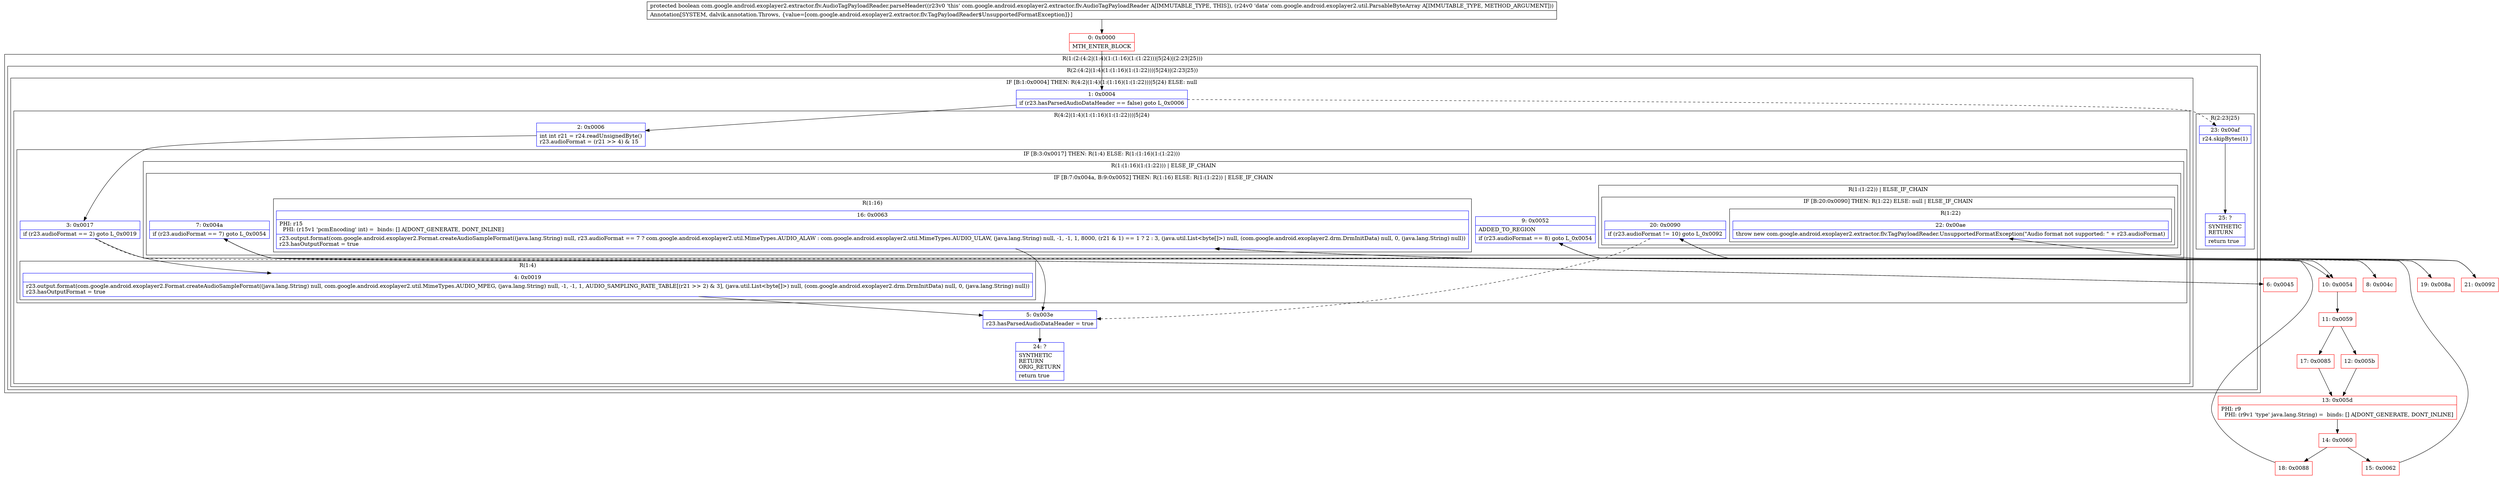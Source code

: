digraph "CFG forcom.google.android.exoplayer2.extractor.flv.AudioTagPayloadReader.parseHeader(Lcom\/google\/android\/exoplayer2\/util\/ParsableByteArray;)Z" {
subgraph cluster_Region_208231461 {
label = "R(1:(2:(4:2|(1:4)(1:(1:16)(1:(1:22)))|5|24)|(2:23|25)))";
node [shape=record,color=blue];
subgraph cluster_Region_749918770 {
label = "R(2:(4:2|(1:4)(1:(1:16)(1:(1:22)))|5|24)|(2:23|25))";
node [shape=record,color=blue];
subgraph cluster_IfRegion_443530012 {
label = "IF [B:1:0x0004] THEN: R(4:2|(1:4)(1:(1:16)(1:(1:22)))|5|24) ELSE: null";
node [shape=record,color=blue];
Node_1 [shape=record,label="{1\:\ 0x0004|if (r23.hasParsedAudioDataHeader == false) goto L_0x0006\l}"];
subgraph cluster_Region_1321857029 {
label = "R(4:2|(1:4)(1:(1:16)(1:(1:22)))|5|24)";
node [shape=record,color=blue];
Node_2 [shape=record,label="{2\:\ 0x0006|int int r21 = r24.readUnsignedByte()\lr23.audioFormat = (r21 \>\> 4) & 15\l}"];
subgraph cluster_IfRegion_1344671285 {
label = "IF [B:3:0x0017] THEN: R(1:4) ELSE: R(1:(1:16)(1:(1:22)))";
node [shape=record,color=blue];
Node_3 [shape=record,label="{3\:\ 0x0017|if (r23.audioFormat == 2) goto L_0x0019\l}"];
subgraph cluster_Region_266018259 {
label = "R(1:4)";
node [shape=record,color=blue];
Node_4 [shape=record,label="{4\:\ 0x0019|r23.output.format(com.google.android.exoplayer2.Format.createAudioSampleFormat((java.lang.String) null, com.google.android.exoplayer2.util.MimeTypes.AUDIO_MPEG, (java.lang.String) null, \-1, \-1, 1, AUDIO_SAMPLING_RATE_TABLE[(r21 \>\> 2) & 3], (java.util.List\<byte[]\>) null, (com.google.android.exoplayer2.drm.DrmInitData) null, 0, (java.lang.String) null))\lr23.hasOutputFormat = true\l}"];
}
subgraph cluster_Region_375973984 {
label = "R(1:(1:16)(1:(1:22))) | ELSE_IF_CHAIN\l";
node [shape=record,color=blue];
subgraph cluster_IfRegion_749847509 {
label = "IF [B:7:0x004a, B:9:0x0052] THEN: R(1:16) ELSE: R(1:(1:22)) | ELSE_IF_CHAIN\l";
node [shape=record,color=blue];
Node_7 [shape=record,label="{7\:\ 0x004a|if (r23.audioFormat == 7) goto L_0x0054\l}"];
Node_9 [shape=record,label="{9\:\ 0x0052|ADDED_TO_REGION\l|if (r23.audioFormat == 8) goto L_0x0054\l}"];
subgraph cluster_Region_930909801 {
label = "R(1:16)";
node [shape=record,color=blue];
Node_16 [shape=record,label="{16\:\ 0x0063|PHI: r15 \l  PHI: (r15v1 'pcmEncoding' int) =  binds: [] A[DONT_GENERATE, DONT_INLINE]\l|r23.output.format(com.google.android.exoplayer2.Format.createAudioSampleFormat((java.lang.String) null, r23.audioFormat == 7 ? com.google.android.exoplayer2.util.MimeTypes.AUDIO_ALAW : com.google.android.exoplayer2.util.MimeTypes.AUDIO_ULAW, (java.lang.String) null, \-1, \-1, 1, 8000, (r21 & 1) == 1 ? 2 : 3, (java.util.List\<byte[]\>) null, (com.google.android.exoplayer2.drm.DrmInitData) null, 0, (java.lang.String) null))\lr23.hasOutputFormat = true\l}"];
}
subgraph cluster_Region_1273051652 {
label = "R(1:(1:22)) | ELSE_IF_CHAIN\l";
node [shape=record,color=blue];
subgraph cluster_IfRegion_727106283 {
label = "IF [B:20:0x0090] THEN: R(1:22) ELSE: null | ELSE_IF_CHAIN\l";
node [shape=record,color=blue];
Node_20 [shape=record,label="{20\:\ 0x0090|if (r23.audioFormat != 10) goto L_0x0092\l}"];
subgraph cluster_Region_2049709065 {
label = "R(1:22)";
node [shape=record,color=blue];
Node_22 [shape=record,label="{22\:\ 0x00ae|throw new com.google.android.exoplayer2.extractor.flv.TagPayloadReader.UnsupportedFormatException(\"Audio format not supported: \" + r23.audioFormat)\l}"];
}
}
}
}
}
}
Node_5 [shape=record,label="{5\:\ 0x003e|r23.hasParsedAudioDataHeader = true\l}"];
Node_24 [shape=record,label="{24\:\ ?|SYNTHETIC\lRETURN\lORIG_RETURN\l|return true\l}"];
}
}
subgraph cluster_Region_1486999538 {
label = "R(2:23|25)";
node [shape=record,color=blue];
Node_23 [shape=record,label="{23\:\ 0x00af|r24.skipBytes(1)\l}"];
Node_25 [shape=record,label="{25\:\ ?|SYNTHETIC\lRETURN\l|return true\l}"];
}
}
}
Node_0 [shape=record,color=red,label="{0\:\ 0x0000|MTH_ENTER_BLOCK\l}"];
Node_6 [shape=record,color=red,label="{6\:\ 0x0045}"];
Node_8 [shape=record,color=red,label="{8\:\ 0x004c}"];
Node_10 [shape=record,color=red,label="{10\:\ 0x0054}"];
Node_11 [shape=record,color=red,label="{11\:\ 0x0059}"];
Node_12 [shape=record,color=red,label="{12\:\ 0x005b}"];
Node_13 [shape=record,color=red,label="{13\:\ 0x005d|PHI: r9 \l  PHI: (r9v1 'type' java.lang.String) =  binds: [] A[DONT_GENERATE, DONT_INLINE]\l}"];
Node_14 [shape=record,color=red,label="{14\:\ 0x0060}"];
Node_15 [shape=record,color=red,label="{15\:\ 0x0062}"];
Node_17 [shape=record,color=red,label="{17\:\ 0x0085}"];
Node_18 [shape=record,color=red,label="{18\:\ 0x0088}"];
Node_19 [shape=record,color=red,label="{19\:\ 0x008a}"];
Node_21 [shape=record,color=red,label="{21\:\ 0x0092}"];
MethodNode[shape=record,label="{protected boolean com.google.android.exoplayer2.extractor.flv.AudioTagPayloadReader.parseHeader((r23v0 'this' com.google.android.exoplayer2.extractor.flv.AudioTagPayloadReader A[IMMUTABLE_TYPE, THIS]), (r24v0 'data' com.google.android.exoplayer2.util.ParsableByteArray A[IMMUTABLE_TYPE, METHOD_ARGUMENT]))  | Annotation[SYSTEM, dalvik.annotation.Throws, \{value=[com.google.android.exoplayer2.extractor.flv.TagPayloadReader$UnsupportedFormatException]\}]\l}"];
MethodNode -> Node_0;
Node_1 -> Node_2;
Node_1 -> Node_23[style=dashed];
Node_2 -> Node_3;
Node_3 -> Node_4;
Node_3 -> Node_6[style=dashed];
Node_4 -> Node_5;
Node_7 -> Node_8[style=dashed];
Node_7 -> Node_10;
Node_9 -> Node_10;
Node_9 -> Node_19[style=dashed];
Node_16 -> Node_5;
Node_20 -> Node_5[style=dashed];
Node_20 -> Node_21;
Node_5 -> Node_24;
Node_23 -> Node_25;
Node_0 -> Node_1;
Node_6 -> Node_7;
Node_8 -> Node_9;
Node_10 -> Node_11;
Node_11 -> Node_12;
Node_11 -> Node_17;
Node_12 -> Node_13;
Node_13 -> Node_14;
Node_14 -> Node_15;
Node_14 -> Node_18;
Node_15 -> Node_16;
Node_17 -> Node_13;
Node_18 -> Node_16;
Node_19 -> Node_20;
Node_21 -> Node_22;
}

